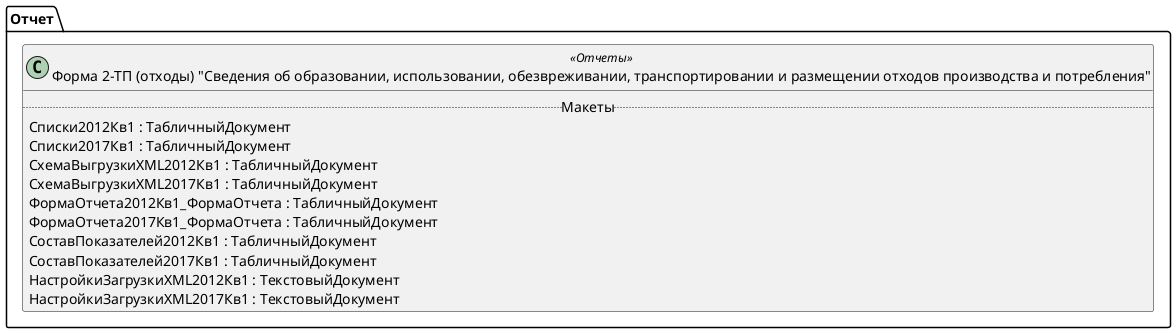 ﻿@startuml РегламентированныйОтчетФорма2ТПОтходы
'!include templates.wsd
'..\include templates.wsd
class Отчет.РегламентированныйОтчетФорма2ТПОтходы as "Форма 2-ТП (отходы) "Сведения об образовании, использовании, обезвреживании, транспортировании и размещении отходов производства и потребления"" <<Отчеты>>
{
..Макеты..
Списки2012Кв1 : ТабличныйДокумент
Списки2017Кв1 : ТабличныйДокумент
СхемаВыгрузкиXML2012Кв1 : ТабличныйДокумент
СхемаВыгрузкиXML2017Кв1 : ТабличныйДокумент
ФормаОтчета2012Кв1_ФормаОтчета : ТабличныйДокумент
ФормаОтчета2017Кв1_ФормаОтчета : ТабличныйДокумент
СоставПоказателей2012Кв1 : ТабличныйДокумент
СоставПоказателей2017Кв1 : ТабличныйДокумент
НастройкиЗагрузкиXML2012Кв1 : ТекстовыйДокумент
НастройкиЗагрузкиXML2017Кв1 : ТекстовыйДокумент
}
@enduml
